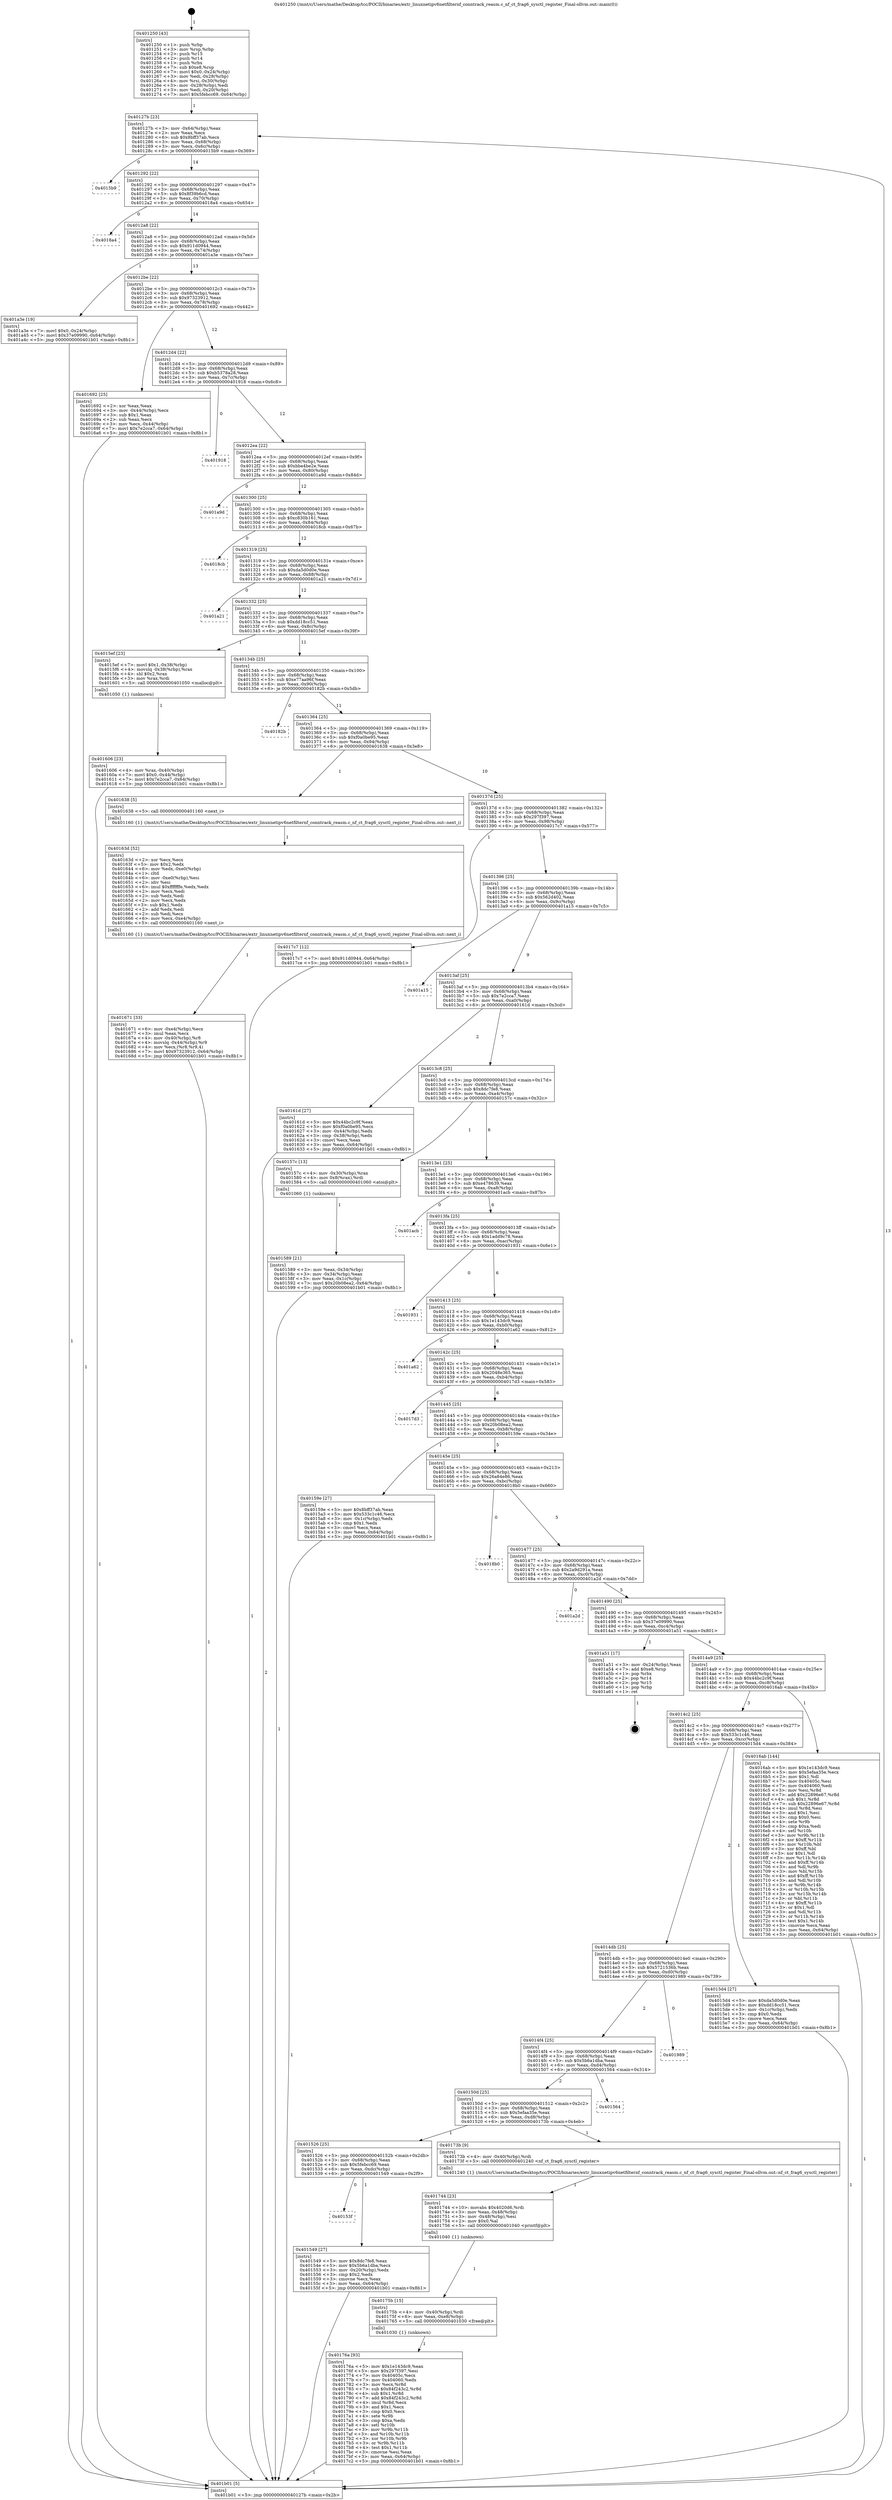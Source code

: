 digraph "0x401250" {
  label = "0x401250 (/mnt/c/Users/mathe/Desktop/tcc/POCII/binaries/extr_linuxnetipv6netfilternf_conntrack_reasm.c_nf_ct_frag6_sysctl_register_Final-ollvm.out::main(0))"
  labelloc = "t"
  node[shape=record]

  Entry [label="",width=0.3,height=0.3,shape=circle,fillcolor=black,style=filled]
  "0x40127b" [label="{
     0x40127b [23]\l
     | [instrs]\l
     &nbsp;&nbsp;0x40127b \<+3\>: mov -0x64(%rbp),%eax\l
     &nbsp;&nbsp;0x40127e \<+2\>: mov %eax,%ecx\l
     &nbsp;&nbsp;0x401280 \<+6\>: sub $0x8bff37ab,%ecx\l
     &nbsp;&nbsp;0x401286 \<+3\>: mov %eax,-0x68(%rbp)\l
     &nbsp;&nbsp;0x401289 \<+3\>: mov %ecx,-0x6c(%rbp)\l
     &nbsp;&nbsp;0x40128c \<+6\>: je 00000000004015b9 \<main+0x369\>\l
  }"]
  "0x4015b9" [label="{
     0x4015b9\l
  }", style=dashed]
  "0x401292" [label="{
     0x401292 [22]\l
     | [instrs]\l
     &nbsp;&nbsp;0x401292 \<+5\>: jmp 0000000000401297 \<main+0x47\>\l
     &nbsp;&nbsp;0x401297 \<+3\>: mov -0x68(%rbp),%eax\l
     &nbsp;&nbsp;0x40129a \<+5\>: sub $0x8f39b6cd,%eax\l
     &nbsp;&nbsp;0x40129f \<+3\>: mov %eax,-0x70(%rbp)\l
     &nbsp;&nbsp;0x4012a2 \<+6\>: je 00000000004018a4 \<main+0x654\>\l
  }"]
  Exit [label="",width=0.3,height=0.3,shape=circle,fillcolor=black,style=filled,peripheries=2]
  "0x4018a4" [label="{
     0x4018a4\l
  }", style=dashed]
  "0x4012a8" [label="{
     0x4012a8 [22]\l
     | [instrs]\l
     &nbsp;&nbsp;0x4012a8 \<+5\>: jmp 00000000004012ad \<main+0x5d\>\l
     &nbsp;&nbsp;0x4012ad \<+3\>: mov -0x68(%rbp),%eax\l
     &nbsp;&nbsp;0x4012b0 \<+5\>: sub $0x911d0944,%eax\l
     &nbsp;&nbsp;0x4012b5 \<+3\>: mov %eax,-0x74(%rbp)\l
     &nbsp;&nbsp;0x4012b8 \<+6\>: je 0000000000401a3e \<main+0x7ee\>\l
  }"]
  "0x40176a" [label="{
     0x40176a [93]\l
     | [instrs]\l
     &nbsp;&nbsp;0x40176a \<+5\>: mov $0x1e143dc9,%eax\l
     &nbsp;&nbsp;0x40176f \<+5\>: mov $0x297f397,%esi\l
     &nbsp;&nbsp;0x401774 \<+7\>: mov 0x40405c,%ecx\l
     &nbsp;&nbsp;0x40177b \<+7\>: mov 0x404060,%edx\l
     &nbsp;&nbsp;0x401782 \<+3\>: mov %ecx,%r8d\l
     &nbsp;&nbsp;0x401785 \<+7\>: sub $0x84f243c2,%r8d\l
     &nbsp;&nbsp;0x40178c \<+4\>: sub $0x1,%r8d\l
     &nbsp;&nbsp;0x401790 \<+7\>: add $0x84f243c2,%r8d\l
     &nbsp;&nbsp;0x401797 \<+4\>: imul %r8d,%ecx\l
     &nbsp;&nbsp;0x40179b \<+3\>: and $0x1,%ecx\l
     &nbsp;&nbsp;0x40179e \<+3\>: cmp $0x0,%ecx\l
     &nbsp;&nbsp;0x4017a1 \<+4\>: sete %r9b\l
     &nbsp;&nbsp;0x4017a5 \<+3\>: cmp $0xa,%edx\l
     &nbsp;&nbsp;0x4017a8 \<+4\>: setl %r10b\l
     &nbsp;&nbsp;0x4017ac \<+3\>: mov %r9b,%r11b\l
     &nbsp;&nbsp;0x4017af \<+3\>: and %r10b,%r11b\l
     &nbsp;&nbsp;0x4017b2 \<+3\>: xor %r10b,%r9b\l
     &nbsp;&nbsp;0x4017b5 \<+3\>: or %r9b,%r11b\l
     &nbsp;&nbsp;0x4017b8 \<+4\>: test $0x1,%r11b\l
     &nbsp;&nbsp;0x4017bc \<+3\>: cmovne %esi,%eax\l
     &nbsp;&nbsp;0x4017bf \<+3\>: mov %eax,-0x64(%rbp)\l
     &nbsp;&nbsp;0x4017c2 \<+5\>: jmp 0000000000401b01 \<main+0x8b1\>\l
  }"]
  "0x401a3e" [label="{
     0x401a3e [19]\l
     | [instrs]\l
     &nbsp;&nbsp;0x401a3e \<+7\>: movl $0x0,-0x24(%rbp)\l
     &nbsp;&nbsp;0x401a45 \<+7\>: movl $0x37e09990,-0x64(%rbp)\l
     &nbsp;&nbsp;0x401a4c \<+5\>: jmp 0000000000401b01 \<main+0x8b1\>\l
  }"]
  "0x4012be" [label="{
     0x4012be [22]\l
     | [instrs]\l
     &nbsp;&nbsp;0x4012be \<+5\>: jmp 00000000004012c3 \<main+0x73\>\l
     &nbsp;&nbsp;0x4012c3 \<+3\>: mov -0x68(%rbp),%eax\l
     &nbsp;&nbsp;0x4012c6 \<+5\>: sub $0x97323912,%eax\l
     &nbsp;&nbsp;0x4012cb \<+3\>: mov %eax,-0x78(%rbp)\l
     &nbsp;&nbsp;0x4012ce \<+6\>: je 0000000000401692 \<main+0x442\>\l
  }"]
  "0x40175b" [label="{
     0x40175b [15]\l
     | [instrs]\l
     &nbsp;&nbsp;0x40175b \<+4\>: mov -0x40(%rbp),%rdi\l
     &nbsp;&nbsp;0x40175f \<+6\>: mov %eax,-0xe8(%rbp)\l
     &nbsp;&nbsp;0x401765 \<+5\>: call 0000000000401030 \<free@plt\>\l
     | [calls]\l
     &nbsp;&nbsp;0x401030 \{1\} (unknown)\l
  }"]
  "0x401692" [label="{
     0x401692 [25]\l
     | [instrs]\l
     &nbsp;&nbsp;0x401692 \<+2\>: xor %eax,%eax\l
     &nbsp;&nbsp;0x401694 \<+3\>: mov -0x44(%rbp),%ecx\l
     &nbsp;&nbsp;0x401697 \<+3\>: sub $0x1,%eax\l
     &nbsp;&nbsp;0x40169a \<+2\>: sub %eax,%ecx\l
     &nbsp;&nbsp;0x40169c \<+3\>: mov %ecx,-0x44(%rbp)\l
     &nbsp;&nbsp;0x40169f \<+7\>: movl $0x7e2cca7,-0x64(%rbp)\l
     &nbsp;&nbsp;0x4016a6 \<+5\>: jmp 0000000000401b01 \<main+0x8b1\>\l
  }"]
  "0x4012d4" [label="{
     0x4012d4 [22]\l
     | [instrs]\l
     &nbsp;&nbsp;0x4012d4 \<+5\>: jmp 00000000004012d9 \<main+0x89\>\l
     &nbsp;&nbsp;0x4012d9 \<+3\>: mov -0x68(%rbp),%eax\l
     &nbsp;&nbsp;0x4012dc \<+5\>: sub $0xb5378a28,%eax\l
     &nbsp;&nbsp;0x4012e1 \<+3\>: mov %eax,-0x7c(%rbp)\l
     &nbsp;&nbsp;0x4012e4 \<+6\>: je 0000000000401918 \<main+0x6c8\>\l
  }"]
  "0x401744" [label="{
     0x401744 [23]\l
     | [instrs]\l
     &nbsp;&nbsp;0x401744 \<+10\>: movabs $0x4020d6,%rdi\l
     &nbsp;&nbsp;0x40174e \<+3\>: mov %eax,-0x48(%rbp)\l
     &nbsp;&nbsp;0x401751 \<+3\>: mov -0x48(%rbp),%esi\l
     &nbsp;&nbsp;0x401754 \<+2\>: mov $0x0,%al\l
     &nbsp;&nbsp;0x401756 \<+5\>: call 0000000000401040 \<printf@plt\>\l
     | [calls]\l
     &nbsp;&nbsp;0x401040 \{1\} (unknown)\l
  }"]
  "0x401918" [label="{
     0x401918\l
  }", style=dashed]
  "0x4012ea" [label="{
     0x4012ea [22]\l
     | [instrs]\l
     &nbsp;&nbsp;0x4012ea \<+5\>: jmp 00000000004012ef \<main+0x9f\>\l
     &nbsp;&nbsp;0x4012ef \<+3\>: mov -0x68(%rbp),%eax\l
     &nbsp;&nbsp;0x4012f2 \<+5\>: sub $0xbbe4be2e,%eax\l
     &nbsp;&nbsp;0x4012f7 \<+3\>: mov %eax,-0x80(%rbp)\l
     &nbsp;&nbsp;0x4012fa \<+6\>: je 0000000000401a9d \<main+0x84d\>\l
  }"]
  "0x401671" [label="{
     0x401671 [33]\l
     | [instrs]\l
     &nbsp;&nbsp;0x401671 \<+6\>: mov -0xe4(%rbp),%ecx\l
     &nbsp;&nbsp;0x401677 \<+3\>: imul %eax,%ecx\l
     &nbsp;&nbsp;0x40167a \<+4\>: mov -0x40(%rbp),%r8\l
     &nbsp;&nbsp;0x40167e \<+4\>: movslq -0x44(%rbp),%r9\l
     &nbsp;&nbsp;0x401682 \<+4\>: mov %ecx,(%r8,%r9,4)\l
     &nbsp;&nbsp;0x401686 \<+7\>: movl $0x97323912,-0x64(%rbp)\l
     &nbsp;&nbsp;0x40168d \<+5\>: jmp 0000000000401b01 \<main+0x8b1\>\l
  }"]
  "0x401a9d" [label="{
     0x401a9d\l
  }", style=dashed]
  "0x401300" [label="{
     0x401300 [25]\l
     | [instrs]\l
     &nbsp;&nbsp;0x401300 \<+5\>: jmp 0000000000401305 \<main+0xb5\>\l
     &nbsp;&nbsp;0x401305 \<+3\>: mov -0x68(%rbp),%eax\l
     &nbsp;&nbsp;0x401308 \<+5\>: sub $0xc830b161,%eax\l
     &nbsp;&nbsp;0x40130d \<+6\>: mov %eax,-0x84(%rbp)\l
     &nbsp;&nbsp;0x401313 \<+6\>: je 00000000004018cb \<main+0x67b\>\l
  }"]
  "0x40163d" [label="{
     0x40163d [52]\l
     | [instrs]\l
     &nbsp;&nbsp;0x40163d \<+2\>: xor %ecx,%ecx\l
     &nbsp;&nbsp;0x40163f \<+5\>: mov $0x2,%edx\l
     &nbsp;&nbsp;0x401644 \<+6\>: mov %edx,-0xe0(%rbp)\l
     &nbsp;&nbsp;0x40164a \<+1\>: cltd\l
     &nbsp;&nbsp;0x40164b \<+6\>: mov -0xe0(%rbp),%esi\l
     &nbsp;&nbsp;0x401651 \<+2\>: idiv %esi\l
     &nbsp;&nbsp;0x401653 \<+6\>: imul $0xfffffffe,%edx,%edx\l
     &nbsp;&nbsp;0x401659 \<+2\>: mov %ecx,%edi\l
     &nbsp;&nbsp;0x40165b \<+2\>: sub %edx,%edi\l
     &nbsp;&nbsp;0x40165d \<+2\>: mov %ecx,%edx\l
     &nbsp;&nbsp;0x40165f \<+3\>: sub $0x1,%edx\l
     &nbsp;&nbsp;0x401662 \<+2\>: add %edx,%edi\l
     &nbsp;&nbsp;0x401664 \<+2\>: sub %edi,%ecx\l
     &nbsp;&nbsp;0x401666 \<+6\>: mov %ecx,-0xe4(%rbp)\l
     &nbsp;&nbsp;0x40166c \<+5\>: call 0000000000401160 \<next_i\>\l
     | [calls]\l
     &nbsp;&nbsp;0x401160 \{1\} (/mnt/c/Users/mathe/Desktop/tcc/POCII/binaries/extr_linuxnetipv6netfilternf_conntrack_reasm.c_nf_ct_frag6_sysctl_register_Final-ollvm.out::next_i)\l
  }"]
  "0x4018cb" [label="{
     0x4018cb\l
  }", style=dashed]
  "0x401319" [label="{
     0x401319 [25]\l
     | [instrs]\l
     &nbsp;&nbsp;0x401319 \<+5\>: jmp 000000000040131e \<main+0xce\>\l
     &nbsp;&nbsp;0x40131e \<+3\>: mov -0x68(%rbp),%eax\l
     &nbsp;&nbsp;0x401321 \<+5\>: sub $0xda5d0d0e,%eax\l
     &nbsp;&nbsp;0x401326 \<+6\>: mov %eax,-0x88(%rbp)\l
     &nbsp;&nbsp;0x40132c \<+6\>: je 0000000000401a21 \<main+0x7d1\>\l
  }"]
  "0x401606" [label="{
     0x401606 [23]\l
     | [instrs]\l
     &nbsp;&nbsp;0x401606 \<+4\>: mov %rax,-0x40(%rbp)\l
     &nbsp;&nbsp;0x40160a \<+7\>: movl $0x0,-0x44(%rbp)\l
     &nbsp;&nbsp;0x401611 \<+7\>: movl $0x7e2cca7,-0x64(%rbp)\l
     &nbsp;&nbsp;0x401618 \<+5\>: jmp 0000000000401b01 \<main+0x8b1\>\l
  }"]
  "0x401a21" [label="{
     0x401a21\l
  }", style=dashed]
  "0x401332" [label="{
     0x401332 [25]\l
     | [instrs]\l
     &nbsp;&nbsp;0x401332 \<+5\>: jmp 0000000000401337 \<main+0xe7\>\l
     &nbsp;&nbsp;0x401337 \<+3\>: mov -0x68(%rbp),%eax\l
     &nbsp;&nbsp;0x40133a \<+5\>: sub $0xdd18cc51,%eax\l
     &nbsp;&nbsp;0x40133f \<+6\>: mov %eax,-0x8c(%rbp)\l
     &nbsp;&nbsp;0x401345 \<+6\>: je 00000000004015ef \<main+0x39f\>\l
  }"]
  "0x401589" [label="{
     0x401589 [21]\l
     | [instrs]\l
     &nbsp;&nbsp;0x401589 \<+3\>: mov %eax,-0x34(%rbp)\l
     &nbsp;&nbsp;0x40158c \<+3\>: mov -0x34(%rbp),%eax\l
     &nbsp;&nbsp;0x40158f \<+3\>: mov %eax,-0x1c(%rbp)\l
     &nbsp;&nbsp;0x401592 \<+7\>: movl $0x20b08ea2,-0x64(%rbp)\l
     &nbsp;&nbsp;0x401599 \<+5\>: jmp 0000000000401b01 \<main+0x8b1\>\l
  }"]
  "0x4015ef" [label="{
     0x4015ef [23]\l
     | [instrs]\l
     &nbsp;&nbsp;0x4015ef \<+7\>: movl $0x1,-0x38(%rbp)\l
     &nbsp;&nbsp;0x4015f6 \<+4\>: movslq -0x38(%rbp),%rax\l
     &nbsp;&nbsp;0x4015fa \<+4\>: shl $0x2,%rax\l
     &nbsp;&nbsp;0x4015fe \<+3\>: mov %rax,%rdi\l
     &nbsp;&nbsp;0x401601 \<+5\>: call 0000000000401050 \<malloc@plt\>\l
     | [calls]\l
     &nbsp;&nbsp;0x401050 \{1\} (unknown)\l
  }"]
  "0x40134b" [label="{
     0x40134b [25]\l
     | [instrs]\l
     &nbsp;&nbsp;0x40134b \<+5\>: jmp 0000000000401350 \<main+0x100\>\l
     &nbsp;&nbsp;0x401350 \<+3\>: mov -0x68(%rbp),%eax\l
     &nbsp;&nbsp;0x401353 \<+5\>: sub $0xe77aa96f,%eax\l
     &nbsp;&nbsp;0x401358 \<+6\>: mov %eax,-0x90(%rbp)\l
     &nbsp;&nbsp;0x40135e \<+6\>: je 000000000040182b \<main+0x5db\>\l
  }"]
  "0x401250" [label="{
     0x401250 [43]\l
     | [instrs]\l
     &nbsp;&nbsp;0x401250 \<+1\>: push %rbp\l
     &nbsp;&nbsp;0x401251 \<+3\>: mov %rsp,%rbp\l
     &nbsp;&nbsp;0x401254 \<+2\>: push %r15\l
     &nbsp;&nbsp;0x401256 \<+2\>: push %r14\l
     &nbsp;&nbsp;0x401258 \<+1\>: push %rbx\l
     &nbsp;&nbsp;0x401259 \<+7\>: sub $0xe8,%rsp\l
     &nbsp;&nbsp;0x401260 \<+7\>: movl $0x0,-0x24(%rbp)\l
     &nbsp;&nbsp;0x401267 \<+3\>: mov %edi,-0x28(%rbp)\l
     &nbsp;&nbsp;0x40126a \<+4\>: mov %rsi,-0x30(%rbp)\l
     &nbsp;&nbsp;0x40126e \<+3\>: mov -0x28(%rbp),%edi\l
     &nbsp;&nbsp;0x401271 \<+3\>: mov %edi,-0x20(%rbp)\l
     &nbsp;&nbsp;0x401274 \<+7\>: movl $0x5febcc69,-0x64(%rbp)\l
  }"]
  "0x40182b" [label="{
     0x40182b\l
  }", style=dashed]
  "0x401364" [label="{
     0x401364 [25]\l
     | [instrs]\l
     &nbsp;&nbsp;0x401364 \<+5\>: jmp 0000000000401369 \<main+0x119\>\l
     &nbsp;&nbsp;0x401369 \<+3\>: mov -0x68(%rbp),%eax\l
     &nbsp;&nbsp;0x40136c \<+5\>: sub $0xf0a0be95,%eax\l
     &nbsp;&nbsp;0x401371 \<+6\>: mov %eax,-0x94(%rbp)\l
     &nbsp;&nbsp;0x401377 \<+6\>: je 0000000000401638 \<main+0x3e8\>\l
  }"]
  "0x401b01" [label="{
     0x401b01 [5]\l
     | [instrs]\l
     &nbsp;&nbsp;0x401b01 \<+5\>: jmp 000000000040127b \<main+0x2b\>\l
  }"]
  "0x401638" [label="{
     0x401638 [5]\l
     | [instrs]\l
     &nbsp;&nbsp;0x401638 \<+5\>: call 0000000000401160 \<next_i\>\l
     | [calls]\l
     &nbsp;&nbsp;0x401160 \{1\} (/mnt/c/Users/mathe/Desktop/tcc/POCII/binaries/extr_linuxnetipv6netfilternf_conntrack_reasm.c_nf_ct_frag6_sysctl_register_Final-ollvm.out::next_i)\l
  }"]
  "0x40137d" [label="{
     0x40137d [25]\l
     | [instrs]\l
     &nbsp;&nbsp;0x40137d \<+5\>: jmp 0000000000401382 \<main+0x132\>\l
     &nbsp;&nbsp;0x401382 \<+3\>: mov -0x68(%rbp),%eax\l
     &nbsp;&nbsp;0x401385 \<+5\>: sub $0x297f397,%eax\l
     &nbsp;&nbsp;0x40138a \<+6\>: mov %eax,-0x98(%rbp)\l
     &nbsp;&nbsp;0x401390 \<+6\>: je 00000000004017c7 \<main+0x577\>\l
  }"]
  "0x40153f" [label="{
     0x40153f\l
  }", style=dashed]
  "0x4017c7" [label="{
     0x4017c7 [12]\l
     | [instrs]\l
     &nbsp;&nbsp;0x4017c7 \<+7\>: movl $0x911d0944,-0x64(%rbp)\l
     &nbsp;&nbsp;0x4017ce \<+5\>: jmp 0000000000401b01 \<main+0x8b1\>\l
  }"]
  "0x401396" [label="{
     0x401396 [25]\l
     | [instrs]\l
     &nbsp;&nbsp;0x401396 \<+5\>: jmp 000000000040139b \<main+0x14b\>\l
     &nbsp;&nbsp;0x40139b \<+3\>: mov -0x68(%rbp),%eax\l
     &nbsp;&nbsp;0x40139e \<+5\>: sub $0x562d402,%eax\l
     &nbsp;&nbsp;0x4013a3 \<+6\>: mov %eax,-0x9c(%rbp)\l
     &nbsp;&nbsp;0x4013a9 \<+6\>: je 0000000000401a15 \<main+0x7c5\>\l
  }"]
  "0x401549" [label="{
     0x401549 [27]\l
     | [instrs]\l
     &nbsp;&nbsp;0x401549 \<+5\>: mov $0x8dc7fe8,%eax\l
     &nbsp;&nbsp;0x40154e \<+5\>: mov $0x5b6a1dba,%ecx\l
     &nbsp;&nbsp;0x401553 \<+3\>: mov -0x20(%rbp),%edx\l
     &nbsp;&nbsp;0x401556 \<+3\>: cmp $0x2,%edx\l
     &nbsp;&nbsp;0x401559 \<+3\>: cmovne %ecx,%eax\l
     &nbsp;&nbsp;0x40155c \<+3\>: mov %eax,-0x64(%rbp)\l
     &nbsp;&nbsp;0x40155f \<+5\>: jmp 0000000000401b01 \<main+0x8b1\>\l
  }"]
  "0x401a15" [label="{
     0x401a15\l
  }", style=dashed]
  "0x4013af" [label="{
     0x4013af [25]\l
     | [instrs]\l
     &nbsp;&nbsp;0x4013af \<+5\>: jmp 00000000004013b4 \<main+0x164\>\l
     &nbsp;&nbsp;0x4013b4 \<+3\>: mov -0x68(%rbp),%eax\l
     &nbsp;&nbsp;0x4013b7 \<+5\>: sub $0x7e2cca7,%eax\l
     &nbsp;&nbsp;0x4013bc \<+6\>: mov %eax,-0xa0(%rbp)\l
     &nbsp;&nbsp;0x4013c2 \<+6\>: je 000000000040161d \<main+0x3cd\>\l
  }"]
  "0x401526" [label="{
     0x401526 [25]\l
     | [instrs]\l
     &nbsp;&nbsp;0x401526 \<+5\>: jmp 000000000040152b \<main+0x2db\>\l
     &nbsp;&nbsp;0x40152b \<+3\>: mov -0x68(%rbp),%eax\l
     &nbsp;&nbsp;0x40152e \<+5\>: sub $0x5febcc69,%eax\l
     &nbsp;&nbsp;0x401533 \<+6\>: mov %eax,-0xdc(%rbp)\l
     &nbsp;&nbsp;0x401539 \<+6\>: je 0000000000401549 \<main+0x2f9\>\l
  }"]
  "0x40161d" [label="{
     0x40161d [27]\l
     | [instrs]\l
     &nbsp;&nbsp;0x40161d \<+5\>: mov $0x44bc2c9f,%eax\l
     &nbsp;&nbsp;0x401622 \<+5\>: mov $0xf0a0be95,%ecx\l
     &nbsp;&nbsp;0x401627 \<+3\>: mov -0x44(%rbp),%edx\l
     &nbsp;&nbsp;0x40162a \<+3\>: cmp -0x38(%rbp),%edx\l
     &nbsp;&nbsp;0x40162d \<+3\>: cmovl %ecx,%eax\l
     &nbsp;&nbsp;0x401630 \<+3\>: mov %eax,-0x64(%rbp)\l
     &nbsp;&nbsp;0x401633 \<+5\>: jmp 0000000000401b01 \<main+0x8b1\>\l
  }"]
  "0x4013c8" [label="{
     0x4013c8 [25]\l
     | [instrs]\l
     &nbsp;&nbsp;0x4013c8 \<+5\>: jmp 00000000004013cd \<main+0x17d\>\l
     &nbsp;&nbsp;0x4013cd \<+3\>: mov -0x68(%rbp),%eax\l
     &nbsp;&nbsp;0x4013d0 \<+5\>: sub $0x8dc7fe8,%eax\l
     &nbsp;&nbsp;0x4013d5 \<+6\>: mov %eax,-0xa4(%rbp)\l
     &nbsp;&nbsp;0x4013db \<+6\>: je 000000000040157c \<main+0x32c\>\l
  }"]
  "0x40173b" [label="{
     0x40173b [9]\l
     | [instrs]\l
     &nbsp;&nbsp;0x40173b \<+4\>: mov -0x40(%rbp),%rdi\l
     &nbsp;&nbsp;0x40173f \<+5\>: call 0000000000401240 \<nf_ct_frag6_sysctl_register\>\l
     | [calls]\l
     &nbsp;&nbsp;0x401240 \{1\} (/mnt/c/Users/mathe/Desktop/tcc/POCII/binaries/extr_linuxnetipv6netfilternf_conntrack_reasm.c_nf_ct_frag6_sysctl_register_Final-ollvm.out::nf_ct_frag6_sysctl_register)\l
  }"]
  "0x40157c" [label="{
     0x40157c [13]\l
     | [instrs]\l
     &nbsp;&nbsp;0x40157c \<+4\>: mov -0x30(%rbp),%rax\l
     &nbsp;&nbsp;0x401580 \<+4\>: mov 0x8(%rax),%rdi\l
     &nbsp;&nbsp;0x401584 \<+5\>: call 0000000000401060 \<atoi@plt\>\l
     | [calls]\l
     &nbsp;&nbsp;0x401060 \{1\} (unknown)\l
  }"]
  "0x4013e1" [label="{
     0x4013e1 [25]\l
     | [instrs]\l
     &nbsp;&nbsp;0x4013e1 \<+5\>: jmp 00000000004013e6 \<main+0x196\>\l
     &nbsp;&nbsp;0x4013e6 \<+3\>: mov -0x68(%rbp),%eax\l
     &nbsp;&nbsp;0x4013e9 \<+5\>: sub $0xe478639,%eax\l
     &nbsp;&nbsp;0x4013ee \<+6\>: mov %eax,-0xa8(%rbp)\l
     &nbsp;&nbsp;0x4013f4 \<+6\>: je 0000000000401acb \<main+0x87b\>\l
  }"]
  "0x40150d" [label="{
     0x40150d [25]\l
     | [instrs]\l
     &nbsp;&nbsp;0x40150d \<+5\>: jmp 0000000000401512 \<main+0x2c2\>\l
     &nbsp;&nbsp;0x401512 \<+3\>: mov -0x68(%rbp),%eax\l
     &nbsp;&nbsp;0x401515 \<+5\>: sub $0x5efaa35e,%eax\l
     &nbsp;&nbsp;0x40151a \<+6\>: mov %eax,-0xd8(%rbp)\l
     &nbsp;&nbsp;0x401520 \<+6\>: je 000000000040173b \<main+0x4eb\>\l
  }"]
  "0x401acb" [label="{
     0x401acb\l
  }", style=dashed]
  "0x4013fa" [label="{
     0x4013fa [25]\l
     | [instrs]\l
     &nbsp;&nbsp;0x4013fa \<+5\>: jmp 00000000004013ff \<main+0x1af\>\l
     &nbsp;&nbsp;0x4013ff \<+3\>: mov -0x68(%rbp),%eax\l
     &nbsp;&nbsp;0x401402 \<+5\>: sub $0x1add9c78,%eax\l
     &nbsp;&nbsp;0x401407 \<+6\>: mov %eax,-0xac(%rbp)\l
     &nbsp;&nbsp;0x40140d \<+6\>: je 0000000000401931 \<main+0x6e1\>\l
  }"]
  "0x401564" [label="{
     0x401564\l
  }", style=dashed]
  "0x401931" [label="{
     0x401931\l
  }", style=dashed]
  "0x401413" [label="{
     0x401413 [25]\l
     | [instrs]\l
     &nbsp;&nbsp;0x401413 \<+5\>: jmp 0000000000401418 \<main+0x1c8\>\l
     &nbsp;&nbsp;0x401418 \<+3\>: mov -0x68(%rbp),%eax\l
     &nbsp;&nbsp;0x40141b \<+5\>: sub $0x1e143dc9,%eax\l
     &nbsp;&nbsp;0x401420 \<+6\>: mov %eax,-0xb0(%rbp)\l
     &nbsp;&nbsp;0x401426 \<+6\>: je 0000000000401a62 \<main+0x812\>\l
  }"]
  "0x4014f4" [label="{
     0x4014f4 [25]\l
     | [instrs]\l
     &nbsp;&nbsp;0x4014f4 \<+5\>: jmp 00000000004014f9 \<main+0x2a9\>\l
     &nbsp;&nbsp;0x4014f9 \<+3\>: mov -0x68(%rbp),%eax\l
     &nbsp;&nbsp;0x4014fc \<+5\>: sub $0x5b6a1dba,%eax\l
     &nbsp;&nbsp;0x401501 \<+6\>: mov %eax,-0xd4(%rbp)\l
     &nbsp;&nbsp;0x401507 \<+6\>: je 0000000000401564 \<main+0x314\>\l
  }"]
  "0x401a62" [label="{
     0x401a62\l
  }", style=dashed]
  "0x40142c" [label="{
     0x40142c [25]\l
     | [instrs]\l
     &nbsp;&nbsp;0x40142c \<+5\>: jmp 0000000000401431 \<main+0x1e1\>\l
     &nbsp;&nbsp;0x401431 \<+3\>: mov -0x68(%rbp),%eax\l
     &nbsp;&nbsp;0x401434 \<+5\>: sub $0x2048e365,%eax\l
     &nbsp;&nbsp;0x401439 \<+6\>: mov %eax,-0xb4(%rbp)\l
     &nbsp;&nbsp;0x40143f \<+6\>: je 00000000004017d3 \<main+0x583\>\l
  }"]
  "0x401989" [label="{
     0x401989\l
  }", style=dashed]
  "0x4017d3" [label="{
     0x4017d3\l
  }", style=dashed]
  "0x401445" [label="{
     0x401445 [25]\l
     | [instrs]\l
     &nbsp;&nbsp;0x401445 \<+5\>: jmp 000000000040144a \<main+0x1fa\>\l
     &nbsp;&nbsp;0x40144a \<+3\>: mov -0x68(%rbp),%eax\l
     &nbsp;&nbsp;0x40144d \<+5\>: sub $0x20b08ea2,%eax\l
     &nbsp;&nbsp;0x401452 \<+6\>: mov %eax,-0xb8(%rbp)\l
     &nbsp;&nbsp;0x401458 \<+6\>: je 000000000040159e \<main+0x34e\>\l
  }"]
  "0x4014db" [label="{
     0x4014db [25]\l
     | [instrs]\l
     &nbsp;&nbsp;0x4014db \<+5\>: jmp 00000000004014e0 \<main+0x290\>\l
     &nbsp;&nbsp;0x4014e0 \<+3\>: mov -0x68(%rbp),%eax\l
     &nbsp;&nbsp;0x4014e3 \<+5\>: sub $0x5721536b,%eax\l
     &nbsp;&nbsp;0x4014e8 \<+6\>: mov %eax,-0xd0(%rbp)\l
     &nbsp;&nbsp;0x4014ee \<+6\>: je 0000000000401989 \<main+0x739\>\l
  }"]
  "0x40159e" [label="{
     0x40159e [27]\l
     | [instrs]\l
     &nbsp;&nbsp;0x40159e \<+5\>: mov $0x8bff37ab,%eax\l
     &nbsp;&nbsp;0x4015a3 \<+5\>: mov $0x533c1c46,%ecx\l
     &nbsp;&nbsp;0x4015a8 \<+3\>: mov -0x1c(%rbp),%edx\l
     &nbsp;&nbsp;0x4015ab \<+3\>: cmp $0x1,%edx\l
     &nbsp;&nbsp;0x4015ae \<+3\>: cmovl %ecx,%eax\l
     &nbsp;&nbsp;0x4015b1 \<+3\>: mov %eax,-0x64(%rbp)\l
     &nbsp;&nbsp;0x4015b4 \<+5\>: jmp 0000000000401b01 \<main+0x8b1\>\l
  }"]
  "0x40145e" [label="{
     0x40145e [25]\l
     | [instrs]\l
     &nbsp;&nbsp;0x40145e \<+5\>: jmp 0000000000401463 \<main+0x213\>\l
     &nbsp;&nbsp;0x401463 \<+3\>: mov -0x68(%rbp),%eax\l
     &nbsp;&nbsp;0x401466 \<+5\>: sub $0x26a84e86,%eax\l
     &nbsp;&nbsp;0x40146b \<+6\>: mov %eax,-0xbc(%rbp)\l
     &nbsp;&nbsp;0x401471 \<+6\>: je 00000000004018b0 \<main+0x660\>\l
  }"]
  "0x4015d4" [label="{
     0x4015d4 [27]\l
     | [instrs]\l
     &nbsp;&nbsp;0x4015d4 \<+5\>: mov $0xda5d0d0e,%eax\l
     &nbsp;&nbsp;0x4015d9 \<+5\>: mov $0xdd18cc51,%ecx\l
     &nbsp;&nbsp;0x4015de \<+3\>: mov -0x1c(%rbp),%edx\l
     &nbsp;&nbsp;0x4015e1 \<+3\>: cmp $0x0,%edx\l
     &nbsp;&nbsp;0x4015e4 \<+3\>: cmove %ecx,%eax\l
     &nbsp;&nbsp;0x4015e7 \<+3\>: mov %eax,-0x64(%rbp)\l
     &nbsp;&nbsp;0x4015ea \<+5\>: jmp 0000000000401b01 \<main+0x8b1\>\l
  }"]
  "0x4018b0" [label="{
     0x4018b0\l
  }", style=dashed]
  "0x401477" [label="{
     0x401477 [25]\l
     | [instrs]\l
     &nbsp;&nbsp;0x401477 \<+5\>: jmp 000000000040147c \<main+0x22c\>\l
     &nbsp;&nbsp;0x40147c \<+3\>: mov -0x68(%rbp),%eax\l
     &nbsp;&nbsp;0x40147f \<+5\>: sub $0x2a9d291a,%eax\l
     &nbsp;&nbsp;0x401484 \<+6\>: mov %eax,-0xc0(%rbp)\l
     &nbsp;&nbsp;0x40148a \<+6\>: je 0000000000401a2d \<main+0x7dd\>\l
  }"]
  "0x4014c2" [label="{
     0x4014c2 [25]\l
     | [instrs]\l
     &nbsp;&nbsp;0x4014c2 \<+5\>: jmp 00000000004014c7 \<main+0x277\>\l
     &nbsp;&nbsp;0x4014c7 \<+3\>: mov -0x68(%rbp),%eax\l
     &nbsp;&nbsp;0x4014ca \<+5\>: sub $0x533c1c46,%eax\l
     &nbsp;&nbsp;0x4014cf \<+6\>: mov %eax,-0xcc(%rbp)\l
     &nbsp;&nbsp;0x4014d5 \<+6\>: je 00000000004015d4 \<main+0x384\>\l
  }"]
  "0x401a2d" [label="{
     0x401a2d\l
  }", style=dashed]
  "0x401490" [label="{
     0x401490 [25]\l
     | [instrs]\l
     &nbsp;&nbsp;0x401490 \<+5\>: jmp 0000000000401495 \<main+0x245\>\l
     &nbsp;&nbsp;0x401495 \<+3\>: mov -0x68(%rbp),%eax\l
     &nbsp;&nbsp;0x401498 \<+5\>: sub $0x37e09990,%eax\l
     &nbsp;&nbsp;0x40149d \<+6\>: mov %eax,-0xc4(%rbp)\l
     &nbsp;&nbsp;0x4014a3 \<+6\>: je 0000000000401a51 \<main+0x801\>\l
  }"]
  "0x4016ab" [label="{
     0x4016ab [144]\l
     | [instrs]\l
     &nbsp;&nbsp;0x4016ab \<+5\>: mov $0x1e143dc9,%eax\l
     &nbsp;&nbsp;0x4016b0 \<+5\>: mov $0x5efaa35e,%ecx\l
     &nbsp;&nbsp;0x4016b5 \<+2\>: mov $0x1,%dl\l
     &nbsp;&nbsp;0x4016b7 \<+7\>: mov 0x40405c,%esi\l
     &nbsp;&nbsp;0x4016be \<+7\>: mov 0x404060,%edi\l
     &nbsp;&nbsp;0x4016c5 \<+3\>: mov %esi,%r8d\l
     &nbsp;&nbsp;0x4016c8 \<+7\>: add $0x22896e67,%r8d\l
     &nbsp;&nbsp;0x4016cf \<+4\>: sub $0x1,%r8d\l
     &nbsp;&nbsp;0x4016d3 \<+7\>: sub $0x22896e67,%r8d\l
     &nbsp;&nbsp;0x4016da \<+4\>: imul %r8d,%esi\l
     &nbsp;&nbsp;0x4016de \<+3\>: and $0x1,%esi\l
     &nbsp;&nbsp;0x4016e1 \<+3\>: cmp $0x0,%esi\l
     &nbsp;&nbsp;0x4016e4 \<+4\>: sete %r9b\l
     &nbsp;&nbsp;0x4016e8 \<+3\>: cmp $0xa,%edi\l
     &nbsp;&nbsp;0x4016eb \<+4\>: setl %r10b\l
     &nbsp;&nbsp;0x4016ef \<+3\>: mov %r9b,%r11b\l
     &nbsp;&nbsp;0x4016f2 \<+4\>: xor $0xff,%r11b\l
     &nbsp;&nbsp;0x4016f6 \<+3\>: mov %r10b,%bl\l
     &nbsp;&nbsp;0x4016f9 \<+3\>: xor $0xff,%bl\l
     &nbsp;&nbsp;0x4016fc \<+3\>: xor $0x1,%dl\l
     &nbsp;&nbsp;0x4016ff \<+3\>: mov %r11b,%r14b\l
     &nbsp;&nbsp;0x401702 \<+4\>: and $0xff,%r14b\l
     &nbsp;&nbsp;0x401706 \<+3\>: and %dl,%r9b\l
     &nbsp;&nbsp;0x401709 \<+3\>: mov %bl,%r15b\l
     &nbsp;&nbsp;0x40170c \<+4\>: and $0xff,%r15b\l
     &nbsp;&nbsp;0x401710 \<+3\>: and %dl,%r10b\l
     &nbsp;&nbsp;0x401713 \<+3\>: or %r9b,%r14b\l
     &nbsp;&nbsp;0x401716 \<+3\>: or %r10b,%r15b\l
     &nbsp;&nbsp;0x401719 \<+3\>: xor %r15b,%r14b\l
     &nbsp;&nbsp;0x40171c \<+3\>: or %bl,%r11b\l
     &nbsp;&nbsp;0x40171f \<+4\>: xor $0xff,%r11b\l
     &nbsp;&nbsp;0x401723 \<+3\>: or $0x1,%dl\l
     &nbsp;&nbsp;0x401726 \<+3\>: and %dl,%r11b\l
     &nbsp;&nbsp;0x401729 \<+3\>: or %r11b,%r14b\l
     &nbsp;&nbsp;0x40172c \<+4\>: test $0x1,%r14b\l
     &nbsp;&nbsp;0x401730 \<+3\>: cmovne %ecx,%eax\l
     &nbsp;&nbsp;0x401733 \<+3\>: mov %eax,-0x64(%rbp)\l
     &nbsp;&nbsp;0x401736 \<+5\>: jmp 0000000000401b01 \<main+0x8b1\>\l
  }"]
  "0x401a51" [label="{
     0x401a51 [17]\l
     | [instrs]\l
     &nbsp;&nbsp;0x401a51 \<+3\>: mov -0x24(%rbp),%eax\l
     &nbsp;&nbsp;0x401a54 \<+7\>: add $0xe8,%rsp\l
     &nbsp;&nbsp;0x401a5b \<+1\>: pop %rbx\l
     &nbsp;&nbsp;0x401a5c \<+2\>: pop %r14\l
     &nbsp;&nbsp;0x401a5e \<+2\>: pop %r15\l
     &nbsp;&nbsp;0x401a60 \<+1\>: pop %rbp\l
     &nbsp;&nbsp;0x401a61 \<+1\>: ret\l
  }"]
  "0x4014a9" [label="{
     0x4014a9 [25]\l
     | [instrs]\l
     &nbsp;&nbsp;0x4014a9 \<+5\>: jmp 00000000004014ae \<main+0x25e\>\l
     &nbsp;&nbsp;0x4014ae \<+3\>: mov -0x68(%rbp),%eax\l
     &nbsp;&nbsp;0x4014b1 \<+5\>: sub $0x44bc2c9f,%eax\l
     &nbsp;&nbsp;0x4014b6 \<+6\>: mov %eax,-0xc8(%rbp)\l
     &nbsp;&nbsp;0x4014bc \<+6\>: je 00000000004016ab \<main+0x45b\>\l
  }"]
  Entry -> "0x401250" [label=" 1"]
  "0x40127b" -> "0x4015b9" [label=" 0"]
  "0x40127b" -> "0x401292" [label=" 14"]
  "0x401a51" -> Exit [label=" 1"]
  "0x401292" -> "0x4018a4" [label=" 0"]
  "0x401292" -> "0x4012a8" [label=" 14"]
  "0x401a3e" -> "0x401b01" [label=" 1"]
  "0x4012a8" -> "0x401a3e" [label=" 1"]
  "0x4012a8" -> "0x4012be" [label=" 13"]
  "0x4017c7" -> "0x401b01" [label=" 1"]
  "0x4012be" -> "0x401692" [label=" 1"]
  "0x4012be" -> "0x4012d4" [label=" 12"]
  "0x40176a" -> "0x401b01" [label=" 1"]
  "0x4012d4" -> "0x401918" [label=" 0"]
  "0x4012d4" -> "0x4012ea" [label=" 12"]
  "0x40175b" -> "0x40176a" [label=" 1"]
  "0x4012ea" -> "0x401a9d" [label=" 0"]
  "0x4012ea" -> "0x401300" [label=" 12"]
  "0x401744" -> "0x40175b" [label=" 1"]
  "0x401300" -> "0x4018cb" [label=" 0"]
  "0x401300" -> "0x401319" [label=" 12"]
  "0x40173b" -> "0x401744" [label=" 1"]
  "0x401319" -> "0x401a21" [label=" 0"]
  "0x401319" -> "0x401332" [label=" 12"]
  "0x4016ab" -> "0x401b01" [label=" 1"]
  "0x401332" -> "0x4015ef" [label=" 1"]
  "0x401332" -> "0x40134b" [label=" 11"]
  "0x401692" -> "0x401b01" [label=" 1"]
  "0x40134b" -> "0x40182b" [label=" 0"]
  "0x40134b" -> "0x401364" [label=" 11"]
  "0x401671" -> "0x401b01" [label=" 1"]
  "0x401364" -> "0x401638" [label=" 1"]
  "0x401364" -> "0x40137d" [label=" 10"]
  "0x40163d" -> "0x401671" [label=" 1"]
  "0x40137d" -> "0x4017c7" [label=" 1"]
  "0x40137d" -> "0x401396" [label=" 9"]
  "0x401638" -> "0x40163d" [label=" 1"]
  "0x401396" -> "0x401a15" [label=" 0"]
  "0x401396" -> "0x4013af" [label=" 9"]
  "0x40161d" -> "0x401b01" [label=" 2"]
  "0x4013af" -> "0x40161d" [label=" 2"]
  "0x4013af" -> "0x4013c8" [label=" 7"]
  "0x4015ef" -> "0x401606" [label=" 1"]
  "0x4013c8" -> "0x40157c" [label=" 1"]
  "0x4013c8" -> "0x4013e1" [label=" 6"]
  "0x4015d4" -> "0x401b01" [label=" 1"]
  "0x4013e1" -> "0x401acb" [label=" 0"]
  "0x4013e1" -> "0x4013fa" [label=" 6"]
  "0x401589" -> "0x401b01" [label=" 1"]
  "0x4013fa" -> "0x401931" [label=" 0"]
  "0x4013fa" -> "0x401413" [label=" 6"]
  "0x40157c" -> "0x401589" [label=" 1"]
  "0x401413" -> "0x401a62" [label=" 0"]
  "0x401413" -> "0x40142c" [label=" 6"]
  "0x401250" -> "0x40127b" [label=" 1"]
  "0x40142c" -> "0x4017d3" [label=" 0"]
  "0x40142c" -> "0x401445" [label=" 6"]
  "0x401549" -> "0x401b01" [label=" 1"]
  "0x401445" -> "0x40159e" [label=" 1"]
  "0x401445" -> "0x40145e" [label=" 5"]
  "0x401526" -> "0x401549" [label=" 1"]
  "0x40145e" -> "0x4018b0" [label=" 0"]
  "0x40145e" -> "0x401477" [label=" 5"]
  "0x401606" -> "0x401b01" [label=" 1"]
  "0x401477" -> "0x401a2d" [label=" 0"]
  "0x401477" -> "0x401490" [label=" 5"]
  "0x40150d" -> "0x40173b" [label=" 1"]
  "0x401490" -> "0x401a51" [label=" 1"]
  "0x401490" -> "0x4014a9" [label=" 4"]
  "0x40159e" -> "0x401b01" [label=" 1"]
  "0x4014a9" -> "0x4016ab" [label=" 1"]
  "0x4014a9" -> "0x4014c2" [label=" 3"]
  "0x40150d" -> "0x401526" [label=" 1"]
  "0x4014c2" -> "0x4015d4" [label=" 1"]
  "0x4014c2" -> "0x4014db" [label=" 2"]
  "0x401526" -> "0x40153f" [label=" 0"]
  "0x4014db" -> "0x401989" [label=" 0"]
  "0x4014db" -> "0x4014f4" [label=" 2"]
  "0x401b01" -> "0x40127b" [label=" 13"]
  "0x4014f4" -> "0x401564" [label=" 0"]
  "0x4014f4" -> "0x40150d" [label=" 2"]
}
